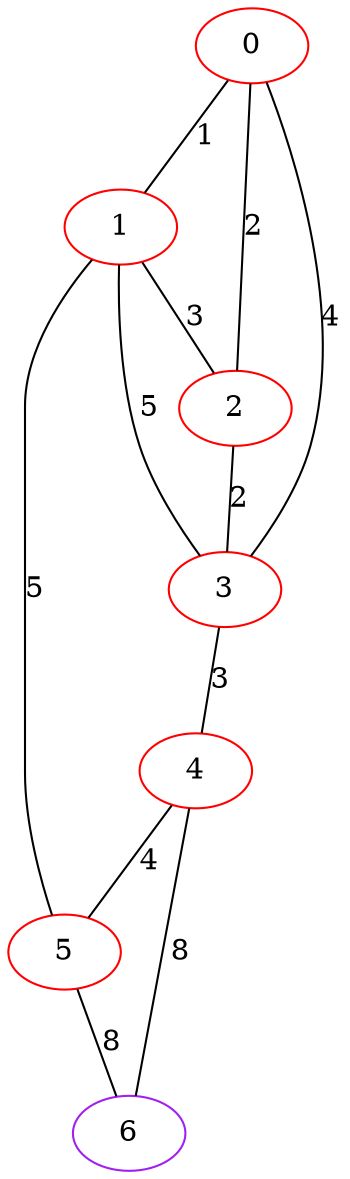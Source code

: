 graph "" {
0 [color=red, weight=1];
1 [color=red, weight=1];
2 [color=red, weight=1];
3 [color=red, weight=1];
4 [color=red, weight=1];
5 [color=red, weight=1];
6 [color=purple, weight=4];
0 -- 1  [key=0, label=1];
0 -- 2  [key=0, label=2];
0 -- 3  [key=0, label=4];
1 -- 2  [key=0, label=3];
1 -- 3  [key=0, label=5];
1 -- 5  [key=0, label=5];
2 -- 3  [key=0, label=2];
3 -- 4  [key=0, label=3];
4 -- 5  [key=0, label=4];
4 -- 6  [key=0, label=8];
5 -- 6  [key=0, label=8];
}
